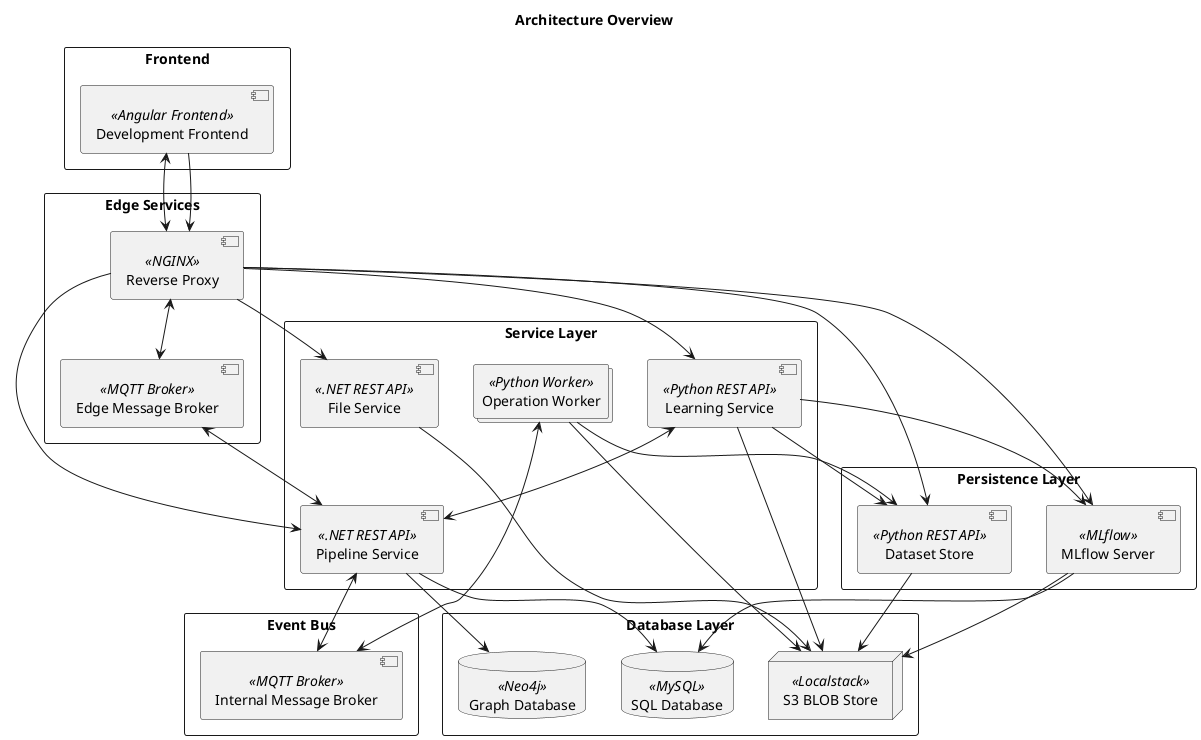 @startuml
'https://plantuml.com/deployment-diagram

title "Architecture Overview"

'Definitions'

rectangle "Frontend" {
    component "Development Frontend" << Angular Frontend >> as development_frontend
}

rectangle "Edge Services" {
    component "Reverse Proxy" << NGINX >> as reverse_proxy
    component "Edge Message Broker" << MQTT Broker >> as message_broker_edge
}

rectangle "Event Bus" {
    component "Internal Message Broker" << MQTT Broker >> as message_broker_internal
}

rectangle "Service Layer" {
    component "Pipeline Service" << .NET REST API >> as pipeline_service
    collections  "Operation Worker" <<Python Worker>> as worker
    component "Learning Service" << Python REST API >> as learning_service
    component "File Service" << .NET REST API >> as file_service
}

rectangle "Persistence Layer" {
    component "Dataset Store" << Python REST API >> as dataset_store
    component "MLflow Server" << MLflow >> as mlflow_server
}

rectangle "Database Layer" {
    database "Graph Database" << Neo4j >> as graph_db
    node "S3 BLOB Store" << Localstack >> as blob_store
    'database #line.dashed "Dataset Database" << MongoDB >> as dataset_db
    database "SQL Database" << MySQL >> as mysql_db
}

'Interaction'

development_frontend <--> reverse_proxy
development_frontend --> reverse_proxy

reverse_proxy --> pipeline_service
reverse_proxy --> learning_service
reverse_proxy --> file_service
reverse_proxy <--> message_broker_edge
'TODO: This connection should no longer exist'
reverse_proxy --> dataset_store
reverse_proxy --> mlflow_server

learning_service --> mlflow_server
learning_service --> dataset_store
learning_service <--> pipeline_service
learning_service --> blob_store

pipeline_service --> graph_db
pipeline_service <--> message_broker_internal
pipeline_service <--> message_broker_edge
pipeline_service --> mysql_db

'dataset_store --> dataset_db
'TODO: Default files should be seeded from file service PH-213'
dataset_store --> blob_store

file_service --> blob_store

mlflow_server --> mysql_db
mlflow_server --> blob_store

worker --> dataset_store
worker --> blob_store
worker <--> message_broker_internal

@enduml
